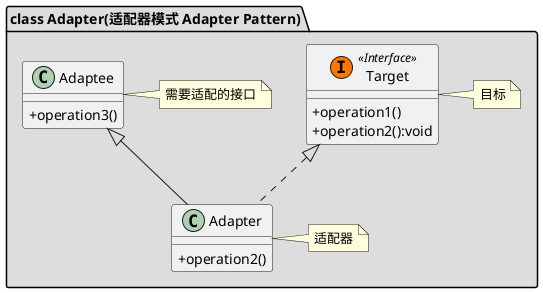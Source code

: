 @startuml
skinparam classAttributeIconSize 0

package "class Adapter(适配器模式 Adapter Pattern)" #DDDDDD {
    class Target<< (I,#FF7700) Interface>>{
    +operation1()
    +operation2():void
    }
    note right: 目标

    class Adapter{
    + operation2()
    }
    note right: 适配器

    class Adaptee{
    + operation3()
    }
    note right: 需要适配的接口

    Target <|.. Adapter
    Adaptee <|-- Adapter
}
@enduml
